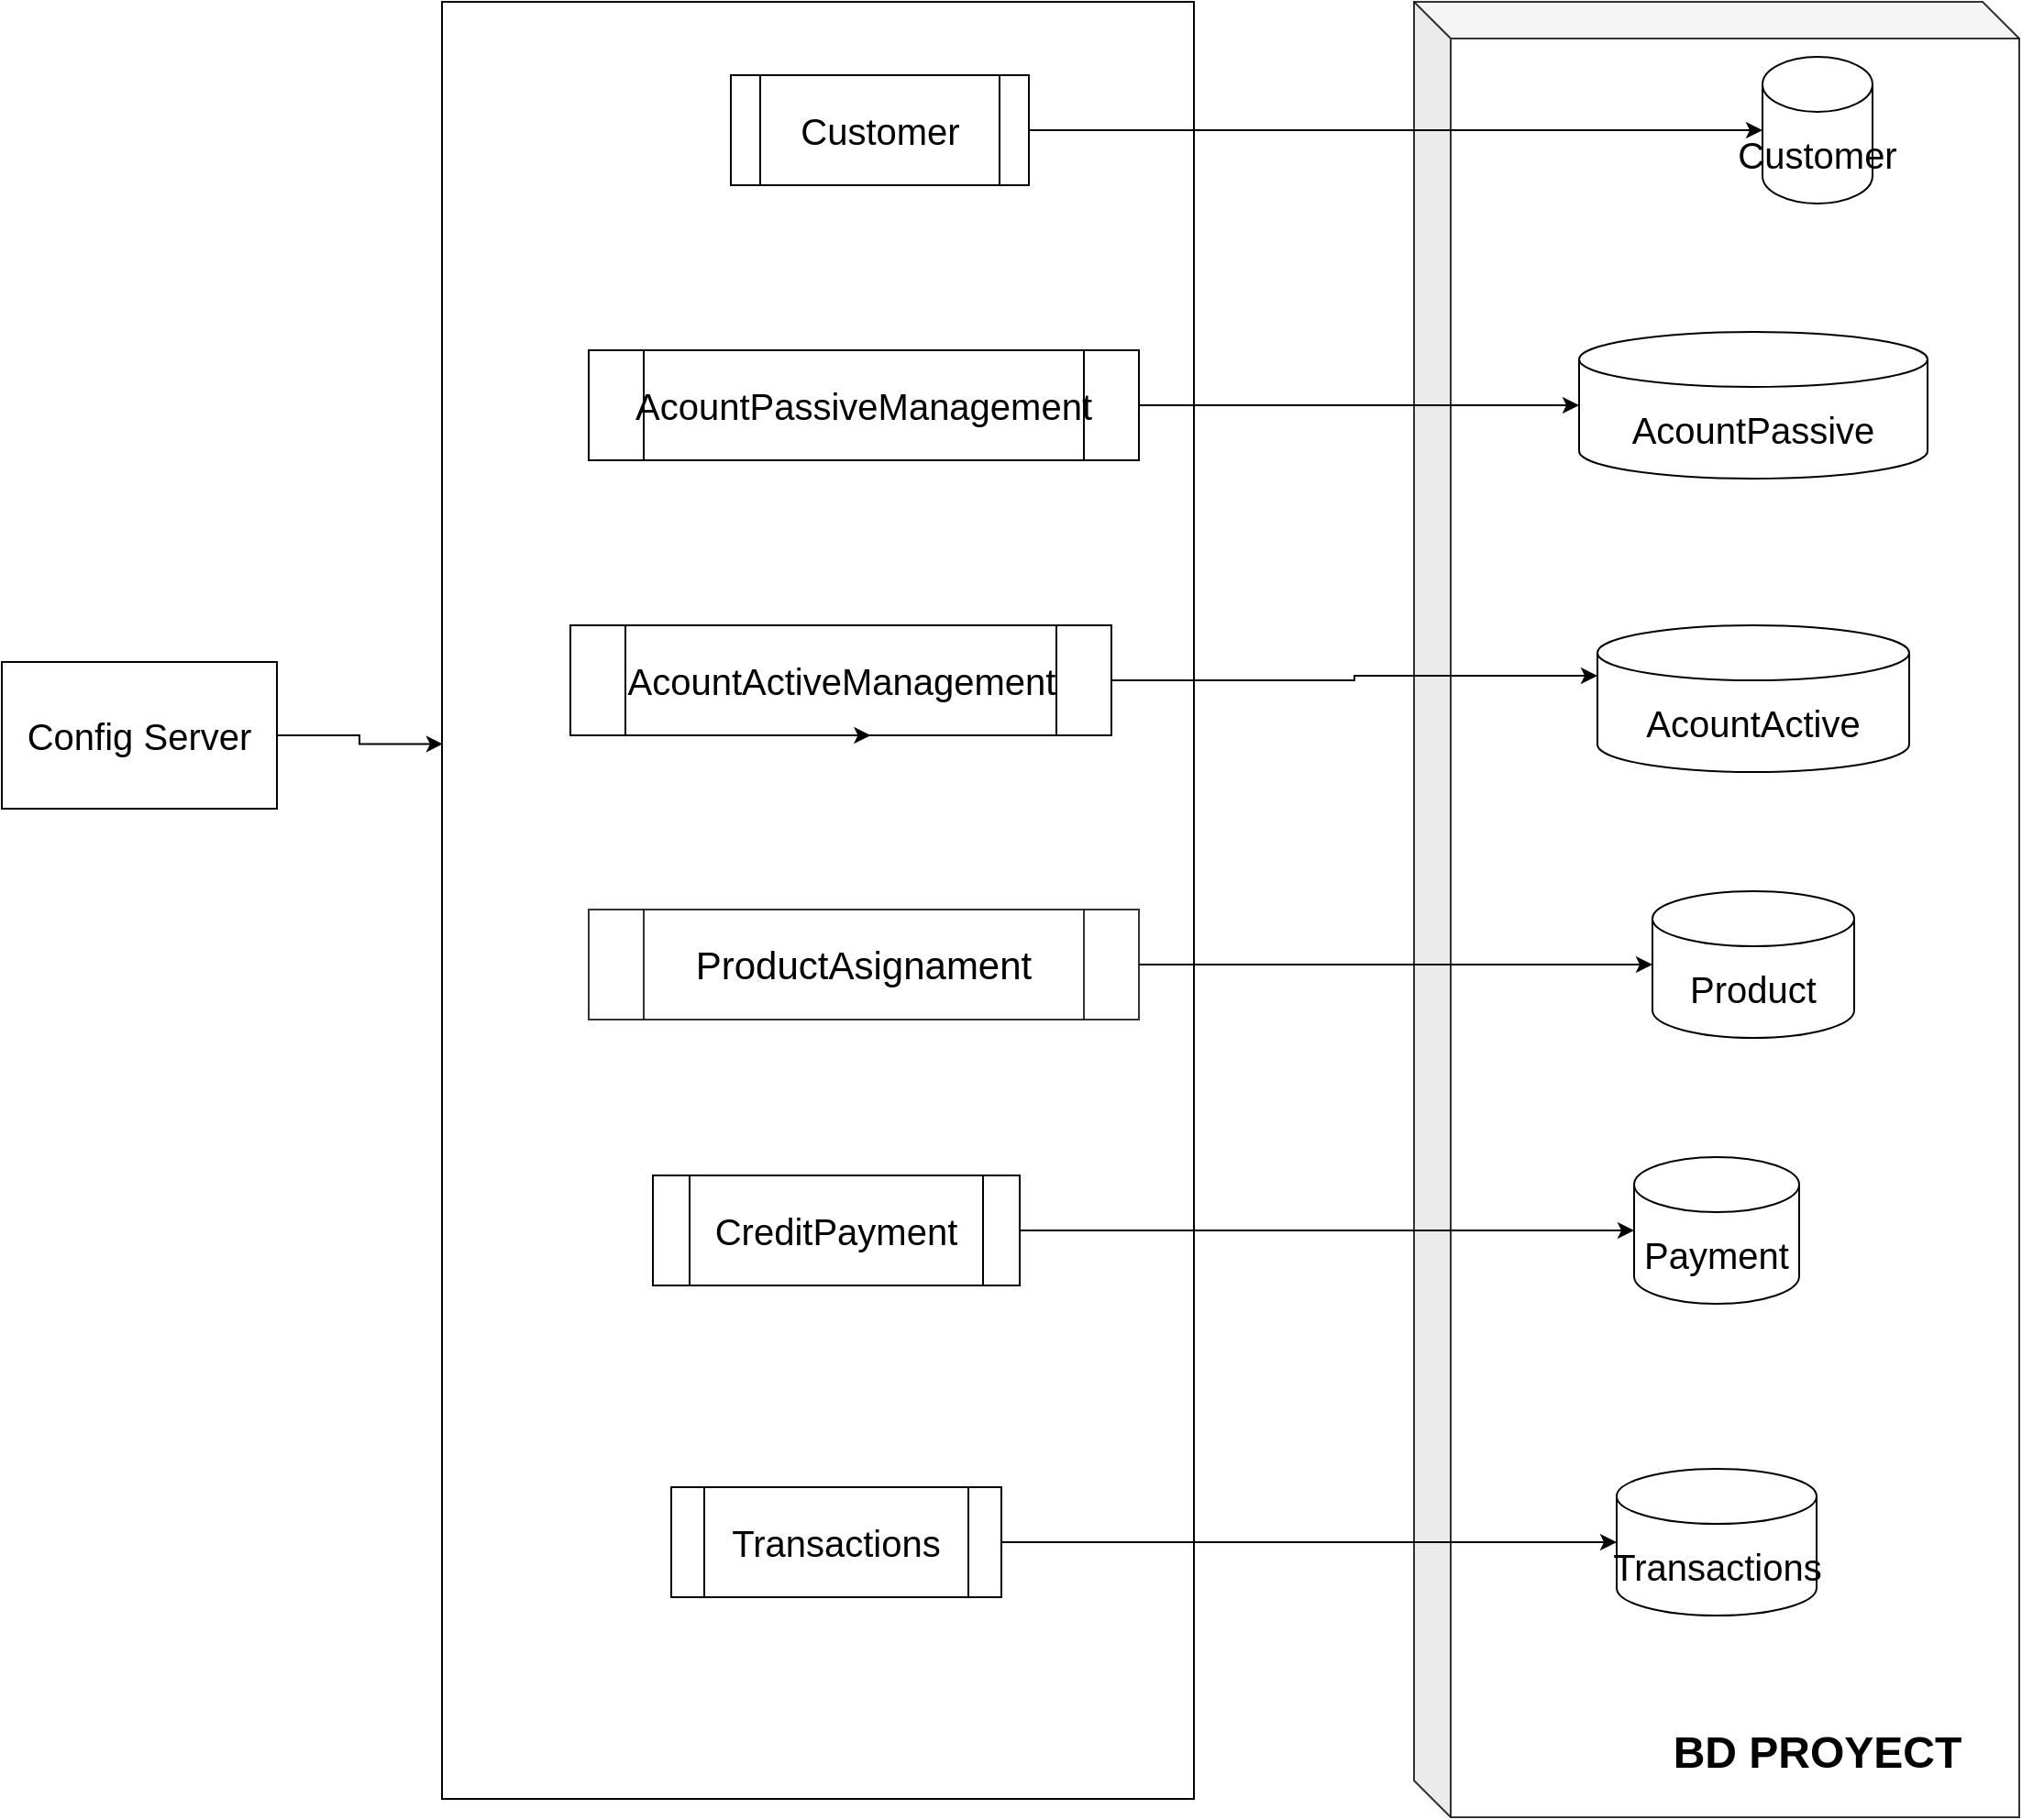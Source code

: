 <mxfile version="14.8.0" type="device"><diagram id="vXUFw0pk7MAzevIsRhq9" name="Page-1"><mxGraphModel dx="2274" dy="803" grid="1" gridSize="10" guides="1" tooltips="1" connect="1" arrows="1" fold="1" page="1" pageScale="1" pageWidth="827" pageHeight="1169" math="0" shadow="0"><root><mxCell id="0"/><mxCell id="1" parent="0"/><mxCell id="TBtLCzDwaJhReaNlVeeD-5" style="edgeStyle=orthogonalEdgeStyle;rounded=0;orthogonalLoop=1;jettySize=auto;html=1;entryX=0;entryY=0;entryDx=0;entryDy=27.5;entryPerimeter=0;" edge="1" parent="1" source="AcO33pZB6mOKXuRocGUc-2" target="AcO33pZB6mOKXuRocGUc-13"><mxGeometry relative="1" as="geometry"/></mxCell><mxCell id="AcO33pZB6mOKXuRocGUc-2" value="AcountActiveManagement" style="shape=process;whiteSpace=wrap;html=1;backgroundOutline=1;fontSize=20;" parent="1" vertex="1"><mxGeometry x="-20" y="430" width="295" height="60" as="geometry"/></mxCell><mxCell id="TBtLCzDwaJhReaNlVeeD-4" style="edgeStyle=orthogonalEdgeStyle;rounded=0;orthogonalLoop=1;jettySize=auto;html=1;" edge="1" parent="1" source="AcO33pZB6mOKXuRocGUc-5" target="nvb3azqPDif502UU1rfp-16"><mxGeometry relative="1" as="geometry"/></mxCell><mxCell id="AcO33pZB6mOKXuRocGUc-5" value="AcountPassiveManagement" style="shape=process;whiteSpace=wrap;html=1;backgroundOutline=1;fontSize=20;" parent="1" vertex="1"><mxGeometry x="-10" y="280" width="300" height="60" as="geometry"/></mxCell><mxCell id="nvb3azqPDif502UU1rfp-6" style="edgeStyle=orthogonalEdgeStyle;rounded=0;orthogonalLoop=1;jettySize=auto;html=1;" parent="1" source="AcO33pZB6mOKXuRocGUc-7" target="AcO33pZB6mOKXuRocGUc-11" edge="1"><mxGeometry relative="1" as="geometry"/></mxCell><mxCell id="AcO33pZB6mOKXuRocGUc-7" value="Customer" style="shape=process;whiteSpace=wrap;html=1;backgroundOutline=1;fontSize=20;" parent="1" vertex="1"><mxGeometry x="67.5" y="130" width="162.5" height="60" as="geometry"/></mxCell><mxCell id="nvb3azqPDif502UU1rfp-27" style="edgeStyle=orthogonalEdgeStyle;rounded=0;orthogonalLoop=1;jettySize=auto;html=1;" parent="1" source="AcO33pZB6mOKXuRocGUc-8" target="nvb3azqPDif502UU1rfp-15" edge="1"><mxGeometry relative="1" as="geometry"/></mxCell><mxCell id="AcO33pZB6mOKXuRocGUc-8" value="CreditPayment" style="shape=process;whiteSpace=wrap;html=1;backgroundOutline=1;fontSize=20;" parent="1" vertex="1"><mxGeometry x="25" y="730" width="200" height="60" as="geometry"/></mxCell><mxCell id="AcO33pZB6mOKXuRocGUc-11" value="&lt;font style=&quot;font-size: 20px&quot;&gt;Customer&lt;/font&gt;" style="shape=cylinder3;whiteSpace=wrap;html=1;boundedLbl=1;backgroundOutline=1;size=15;" parent="1" vertex="1"><mxGeometry x="630" y="120" width="60" height="80" as="geometry"/></mxCell><mxCell id="AcO33pZB6mOKXuRocGUc-13" value="&lt;font style=&quot;font-size: 20px&quot;&gt;AcountActive&lt;/font&gt;" style="shape=cylinder3;whiteSpace=wrap;html=1;boundedLbl=1;backgroundOutline=1;size=15;" parent="1" vertex="1"><mxGeometry x="540" y="430" width="170" height="80" as="geometry"/></mxCell><mxCell id="AcO33pZB6mOKXuRocGUc-14" value="&lt;font style=&quot;font-size: 20px&quot;&gt;Product&lt;/font&gt;" style="shape=cylinder3;whiteSpace=wrap;html=1;boundedLbl=1;backgroundOutline=1;size=15;strokeWidth=1;" parent="1" vertex="1"><mxGeometry x="570" y="575" width="110" height="80" as="geometry"/></mxCell><mxCell id="nvb3azqPDif502UU1rfp-15" value="&lt;font style=&quot;font-size: 20px&quot;&gt;Payment&lt;/font&gt;" style="shape=cylinder3;whiteSpace=wrap;html=1;boundedLbl=1;backgroundOutline=1;size=15;" parent="1" vertex="1"><mxGeometry x="560" y="720" width="90" height="80" as="geometry"/></mxCell><mxCell id="nvb3azqPDif502UU1rfp-16" value="&lt;font style=&quot;font-size: 20px&quot;&gt;AcountPassive&lt;/font&gt;" style="shape=cylinder3;whiteSpace=wrap;html=1;boundedLbl=1;backgroundOutline=1;size=15;" parent="1" vertex="1"><mxGeometry x="530" y="270" width="190" height="80" as="geometry"/></mxCell><mxCell id="TBtLCzDwaJhReaNlVeeD-3" style="edgeStyle=orthogonalEdgeStyle;rounded=0;orthogonalLoop=1;jettySize=auto;html=1;entryX=0.001;entryY=0.413;entryDx=0;entryDy=0;entryPerimeter=0;" edge="1" parent="1" source="nvb3azqPDif502UU1rfp-32" target="TBtLCzDwaJhReaNlVeeD-2"><mxGeometry relative="1" as="geometry"/></mxCell><mxCell id="nvb3azqPDif502UU1rfp-32" value="&lt;font style=&quot;font-size: 20px;&quot;&gt;Config Server&lt;/font&gt;" style="rounded=0;whiteSpace=wrap;html=1;fillColor=none;fontSize=20;" parent="1" vertex="1"><mxGeometry x="-330" y="450" width="150" height="80" as="geometry"/></mxCell><mxCell id="nvb3azqPDif502UU1rfp-50" value="" style="shape=cube;whiteSpace=wrap;html=1;boundedLbl=1;backgroundOutline=1;darkOpacity=0.05;darkOpacity2=0.1;fillColor=none;opacity=80;fontSize=18;" parent="1" vertex="1"><mxGeometry x="440" y="90" width="330" height="990" as="geometry"/></mxCell><mxCell id="nvb3azqPDif502UU1rfp-53" value="BD PROYECT" style="text;html=1;strokeColor=none;fillColor=none;align=center;verticalAlign=middle;whiteSpace=wrap;rounded=0;opacity=80;fontSize=24;fontStyle=1" parent="1" vertex="1"><mxGeometry x="575" y="1020" width="170" height="50" as="geometry"/></mxCell><mxCell id="TBtLCzDwaJhReaNlVeeD-8" style="edgeStyle=orthogonalEdgeStyle;rounded=0;orthogonalLoop=1;jettySize=auto;html=1;" edge="1" parent="1" source="nvb3azqPDif502UU1rfp-56" target="TBtLCzDwaJhReaNlVeeD-7"><mxGeometry relative="1" as="geometry"/></mxCell><mxCell id="nvb3azqPDif502UU1rfp-56" value="Transactions" style="shape=process;whiteSpace=wrap;html=1;backgroundOutline=1;fontSize=20;" parent="1" vertex="1"><mxGeometry x="35" y="900" width="180" height="60" as="geometry"/></mxCell><mxCell id="TBtLCzDwaJhReaNlVeeD-6" style="edgeStyle=orthogonalEdgeStyle;rounded=0;orthogonalLoop=1;jettySize=auto;html=1;" edge="1" parent="1" source="nvb3azqPDif502UU1rfp-57" target="AcO33pZB6mOKXuRocGUc-14"><mxGeometry relative="1" as="geometry"/></mxCell><mxCell id="nvb3azqPDif502UU1rfp-57" value="ProductAsignament" style="shape=process;whiteSpace=wrap;html=1;backgroundOutline=1;fontSize=21;fillColor=none;opacity=80;" parent="1" vertex="1"><mxGeometry x="-10" y="585" width="300" height="60" as="geometry"/></mxCell><mxCell id="nvb3azqPDif502UU1rfp-59" style="edgeStyle=orthogonalEdgeStyle;rounded=0;orthogonalLoop=1;jettySize=auto;html=1;exitX=0.5;exitY=1;exitDx=0;exitDy=0;entryX=0.555;entryY=0.998;entryDx=0;entryDy=0;entryPerimeter=0;fontSize=20;" parent="1" source="AcO33pZB6mOKXuRocGUc-2" target="AcO33pZB6mOKXuRocGUc-2" edge="1"><mxGeometry relative="1" as="geometry"/></mxCell><mxCell id="TBtLCzDwaJhReaNlVeeD-2" value="" style="rounded=0;whiteSpace=wrap;html=1;fillColor=none;" vertex="1" parent="1"><mxGeometry x="-90" y="90" width="410" height="980" as="geometry"/></mxCell><mxCell id="TBtLCzDwaJhReaNlVeeD-7" value="&lt;font style=&quot;font-size: 20px&quot;&gt;Transactions&lt;/font&gt;" style="shape=cylinder3;whiteSpace=wrap;html=1;boundedLbl=1;backgroundOutline=1;size=15;strokeWidth=1;fillColor=none;" vertex="1" parent="1"><mxGeometry x="550.5" y="890" width="109" height="80" as="geometry"/></mxCell></root></mxGraphModel></diagram></mxfile>
